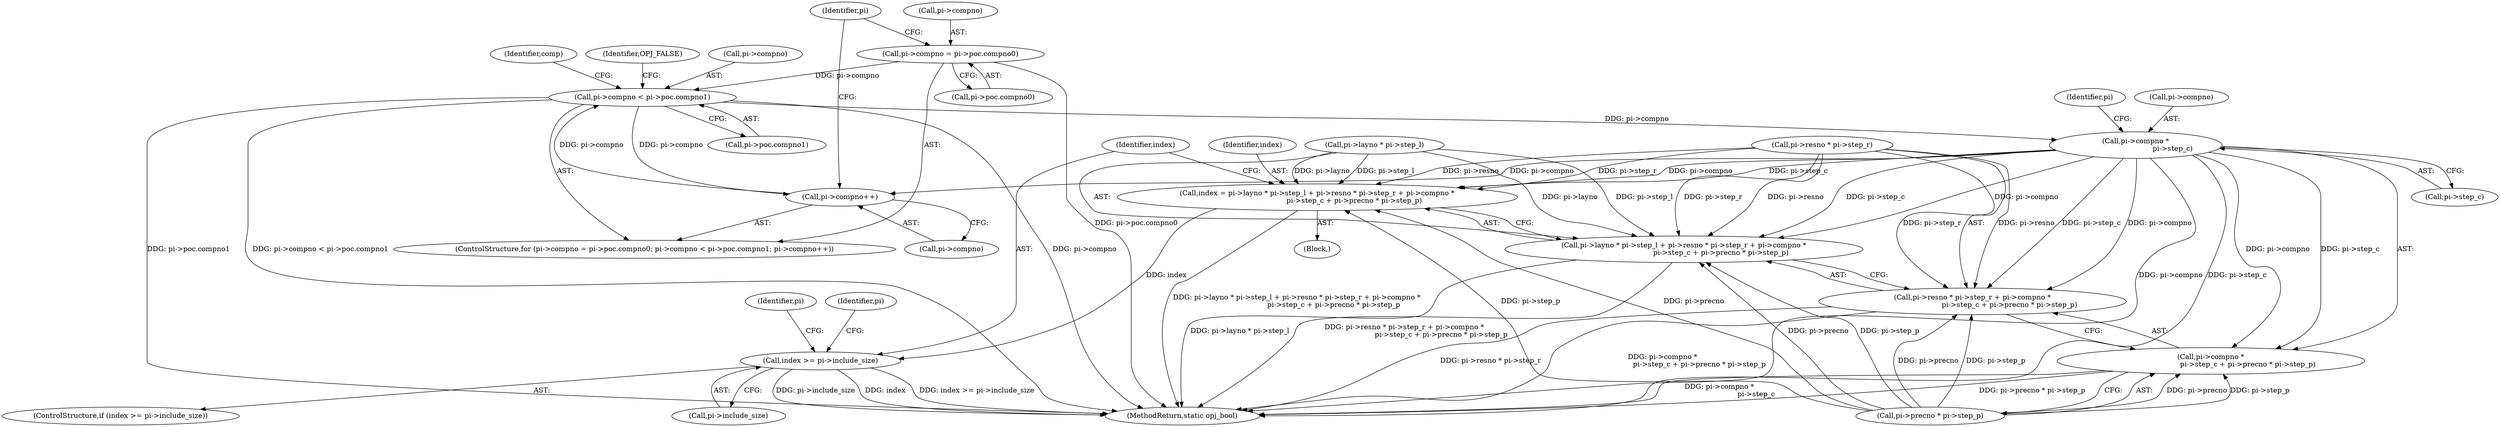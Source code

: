 digraph "0_openjpeg_c277159986c80142180fbe5efb256bbf3bdf3edc@pointer" {
"1000142" [label="(Call,pi->compno = pi->poc.compno0)"];
"1000151" [label="(Call,pi->compno < pi->poc.compno1)"];
"1000160" [label="(Call,pi->compno++)"];
"1000720" [label="(Call,pi->compno *\n                                 pi->step_c)"];
"1000701" [label="(Call,index = pi->layno * pi->step_l + pi->resno * pi->step_r + pi->compno *\n                                 pi->step_c + pi->precno * pi->step_p)"];
"1000735" [label="(Call,index >= pi->include_size)"];
"1000703" [label="(Call,pi->layno * pi->step_l + pi->resno * pi->step_r + pi->compno *\n                                 pi->step_c + pi->precno * pi->step_p)"];
"1000711" [label="(Call,pi->resno * pi->step_r + pi->compno *\n                                 pi->step_c + pi->precno * pi->step_p)"];
"1000719" [label="(Call,pi->compno *\n                                 pi->step_c + pi->precno * pi->step_p)"];
"1000161" [label="(Call,pi->compno)"];
"1000701" [label="(Call,index = pi->layno * pi->step_l + pi->resno * pi->step_r + pi->compno *\n                                 pi->step_c + pi->precno * pi->step_p)"];
"1000160" [label="(Call,pi->compno++)"];
"1000720" [label="(Call,pi->compno *\n                                 pi->step_c)"];
"1000155" [label="(Call,pi->poc.compno1)"];
"1000153" [label="(Identifier,pi)"];
"1000141" [label="(ControlStructure,for (pi->compno = pi->poc.compno0; pi->compno < pi->poc.compno1; pi->compno++))"];
"1000712" [label="(Call,pi->resno * pi->step_r)"];
"1000735" [label="(Call,index >= pi->include_size)"];
"1000765" [label="(Identifier,OPJ_FALSE)"];
"1000766" [label="(MethodReturn,static opj_bool)"];
"1000146" [label="(Call,pi->poc.compno0)"];
"1000734" [label="(ControlStructure,if (index >= pi->include_size))"];
"1000702" [label="(Identifier,index)"];
"1000703" [label="(Call,pi->layno * pi->step_l + pi->resno * pi->step_r + pi->compno *\n                                 pi->step_c + pi->precno * pi->step_p)"];
"1000719" [label="(Call,pi->compno *\n                                 pi->step_c + pi->precno * pi->step_p)"];
"1000152" [label="(Call,pi->compno)"];
"1000737" [label="(Call,pi->include_size)"];
"1000736" [label="(Identifier,index)"];
"1000151" [label="(Call,pi->compno < pi->poc.compno1)"];
"1000750" [label="(Identifier,pi)"];
"1000167" [label="(Identifier,comp)"];
"1000724" [label="(Call,pi->step_c)"];
"1000704" [label="(Call,pi->layno * pi->step_l)"];
"1000142" [label="(Call,pi->compno = pi->poc.compno0)"];
"1000711" [label="(Call,pi->resno * pi->step_r + pi->compno *\n                                 pi->step_c + pi->precno * pi->step_p)"];
"1000700" [label="(Block,)"];
"1000143" [label="(Call,pi->compno)"];
"1000727" [label="(Call,pi->precno * pi->step_p)"];
"1000721" [label="(Call,pi->compno)"];
"1000742" [label="(Identifier,pi)"];
"1000729" [label="(Identifier,pi)"];
"1000142" -> "1000141"  [label="AST: "];
"1000142" -> "1000146"  [label="CFG: "];
"1000143" -> "1000142"  [label="AST: "];
"1000146" -> "1000142"  [label="AST: "];
"1000153" -> "1000142"  [label="CFG: "];
"1000142" -> "1000766"  [label="DDG: pi->poc.compno0"];
"1000142" -> "1000151"  [label="DDG: pi->compno"];
"1000151" -> "1000141"  [label="AST: "];
"1000151" -> "1000155"  [label="CFG: "];
"1000152" -> "1000151"  [label="AST: "];
"1000155" -> "1000151"  [label="AST: "];
"1000167" -> "1000151"  [label="CFG: "];
"1000765" -> "1000151"  [label="CFG: "];
"1000151" -> "1000766"  [label="DDG: pi->compno < pi->poc.compno1"];
"1000151" -> "1000766"  [label="DDG: pi->compno"];
"1000151" -> "1000766"  [label="DDG: pi->poc.compno1"];
"1000160" -> "1000151"  [label="DDG: pi->compno"];
"1000151" -> "1000160"  [label="DDG: pi->compno"];
"1000151" -> "1000720"  [label="DDG: pi->compno"];
"1000160" -> "1000141"  [label="AST: "];
"1000160" -> "1000161"  [label="CFG: "];
"1000161" -> "1000160"  [label="AST: "];
"1000153" -> "1000160"  [label="CFG: "];
"1000720" -> "1000160"  [label="DDG: pi->compno"];
"1000720" -> "1000719"  [label="AST: "];
"1000720" -> "1000724"  [label="CFG: "];
"1000721" -> "1000720"  [label="AST: "];
"1000724" -> "1000720"  [label="AST: "];
"1000729" -> "1000720"  [label="CFG: "];
"1000720" -> "1000766"  [label="DDG: pi->step_c"];
"1000720" -> "1000766"  [label="DDG: pi->compno"];
"1000720" -> "1000701"  [label="DDG: pi->compno"];
"1000720" -> "1000701"  [label="DDG: pi->step_c"];
"1000720" -> "1000703"  [label="DDG: pi->compno"];
"1000720" -> "1000703"  [label="DDG: pi->step_c"];
"1000720" -> "1000711"  [label="DDG: pi->compno"];
"1000720" -> "1000711"  [label="DDG: pi->step_c"];
"1000720" -> "1000719"  [label="DDG: pi->compno"];
"1000720" -> "1000719"  [label="DDG: pi->step_c"];
"1000701" -> "1000700"  [label="AST: "];
"1000701" -> "1000703"  [label="CFG: "];
"1000702" -> "1000701"  [label="AST: "];
"1000703" -> "1000701"  [label="AST: "];
"1000736" -> "1000701"  [label="CFG: "];
"1000701" -> "1000766"  [label="DDG: pi->layno * pi->step_l + pi->resno * pi->step_r + pi->compno *\n                                 pi->step_c + pi->precno * pi->step_p"];
"1000704" -> "1000701"  [label="DDG: pi->layno"];
"1000704" -> "1000701"  [label="DDG: pi->step_l"];
"1000712" -> "1000701"  [label="DDG: pi->resno"];
"1000712" -> "1000701"  [label="DDG: pi->step_r"];
"1000727" -> "1000701"  [label="DDG: pi->precno"];
"1000727" -> "1000701"  [label="DDG: pi->step_p"];
"1000701" -> "1000735"  [label="DDG: index"];
"1000735" -> "1000734"  [label="AST: "];
"1000735" -> "1000737"  [label="CFG: "];
"1000736" -> "1000735"  [label="AST: "];
"1000737" -> "1000735"  [label="AST: "];
"1000742" -> "1000735"  [label="CFG: "];
"1000750" -> "1000735"  [label="CFG: "];
"1000735" -> "1000766"  [label="DDG: index >= pi->include_size"];
"1000735" -> "1000766"  [label="DDG: pi->include_size"];
"1000735" -> "1000766"  [label="DDG: index"];
"1000703" -> "1000711"  [label="CFG: "];
"1000704" -> "1000703"  [label="AST: "];
"1000711" -> "1000703"  [label="AST: "];
"1000703" -> "1000766"  [label="DDG: pi->resno * pi->step_r + pi->compno *\n                                 pi->step_c + pi->precno * pi->step_p"];
"1000703" -> "1000766"  [label="DDG: pi->layno * pi->step_l"];
"1000704" -> "1000703"  [label="DDG: pi->layno"];
"1000704" -> "1000703"  [label="DDG: pi->step_l"];
"1000712" -> "1000703"  [label="DDG: pi->resno"];
"1000712" -> "1000703"  [label="DDG: pi->step_r"];
"1000727" -> "1000703"  [label="DDG: pi->precno"];
"1000727" -> "1000703"  [label="DDG: pi->step_p"];
"1000711" -> "1000719"  [label="CFG: "];
"1000712" -> "1000711"  [label="AST: "];
"1000719" -> "1000711"  [label="AST: "];
"1000711" -> "1000766"  [label="DDG: pi->resno * pi->step_r"];
"1000711" -> "1000766"  [label="DDG: pi->compno *\n                                 pi->step_c + pi->precno * pi->step_p"];
"1000712" -> "1000711"  [label="DDG: pi->resno"];
"1000712" -> "1000711"  [label="DDG: pi->step_r"];
"1000727" -> "1000711"  [label="DDG: pi->precno"];
"1000727" -> "1000711"  [label="DDG: pi->step_p"];
"1000719" -> "1000727"  [label="CFG: "];
"1000727" -> "1000719"  [label="AST: "];
"1000719" -> "1000766"  [label="DDG: pi->precno * pi->step_p"];
"1000719" -> "1000766"  [label="DDG: pi->compno *\n                                 pi->step_c"];
"1000727" -> "1000719"  [label="DDG: pi->precno"];
"1000727" -> "1000719"  [label="DDG: pi->step_p"];
}
